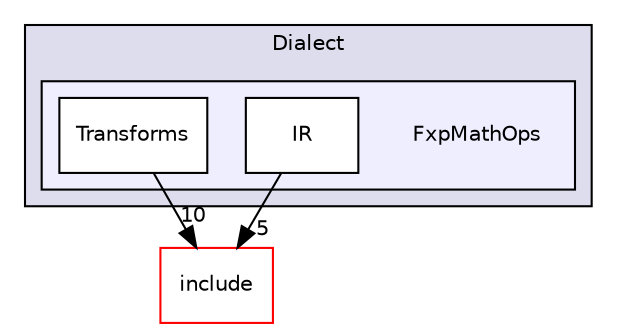 digraph "lib/Dialect/FxpMathOps" {
  bgcolor=transparent;
  compound=true
  node [ fontsize="10", fontname="Helvetica"];
  edge [ labelfontsize="10", labelfontname="Helvetica"];
  subgraph clusterdir_1a25ec519b6c1121408b67cc33ce3f15 {
    graph [ bgcolor="#ddddee", pencolor="black", label="Dialect" fontname="Helvetica", fontsize="10", URL="dir_1a25ec519b6c1121408b67cc33ce3f15.html"]
  subgraph clusterdir_547b79919bb5ab07495c9a87132fc5b1 {
    graph [ bgcolor="#eeeeff", pencolor="black", label="" URL="dir_547b79919bb5ab07495c9a87132fc5b1.html"];
    dir_547b79919bb5ab07495c9a87132fc5b1 [shape=plaintext label="FxpMathOps"];
    dir_0092c413f52dd4da09546e33a9f80b59 [shape=box label="IR" color="black" fillcolor="white" style="filled" URL="dir_0092c413f52dd4da09546e33a9f80b59.html"];
    dir_35e1016863affac1a3cc38c9259f69ab [shape=box label="Transforms" color="black" fillcolor="white" style="filled" URL="dir_35e1016863affac1a3cc38c9259f69ab.html"];
  }
  }
  dir_d44c64559bbebec7f509842c48db8b23 [shape=box label="include" color="red" URL="dir_d44c64559bbebec7f509842c48db8b23.html"];
  dir_35e1016863affac1a3cc38c9259f69ab->dir_d44c64559bbebec7f509842c48db8b23 [headlabel="10", labeldistance=1.5 headhref="dir_000082_000000.html"];
  dir_0092c413f52dd4da09546e33a9f80b59->dir_d44c64559bbebec7f509842c48db8b23 [headlabel="5", labeldistance=1.5 headhref="dir_000073_000000.html"];
}
